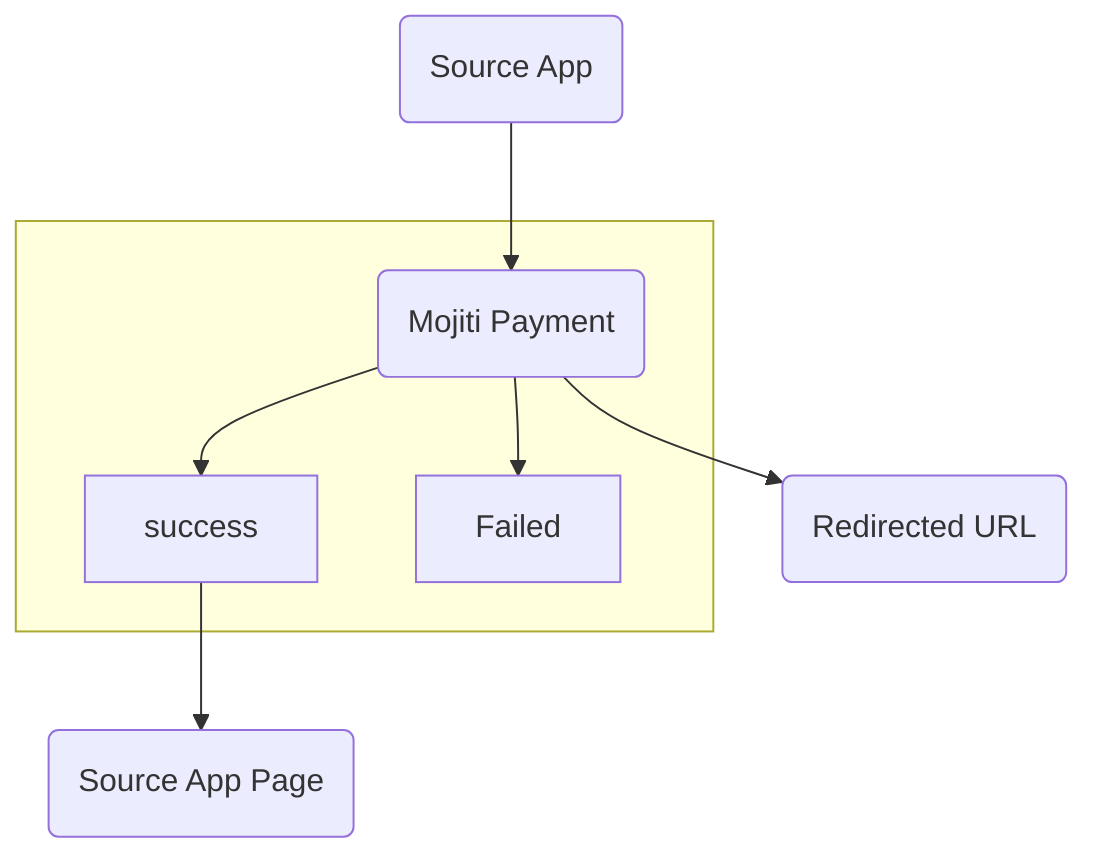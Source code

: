 flowchart TB
    source(Source App) --> payment(Mojiti Payment)
    subgraph  
    payment --> success
    payment --> Failed
    end
    payment --> Redicted(Redirected URL)
    success --> sourceApp(Source App Page)